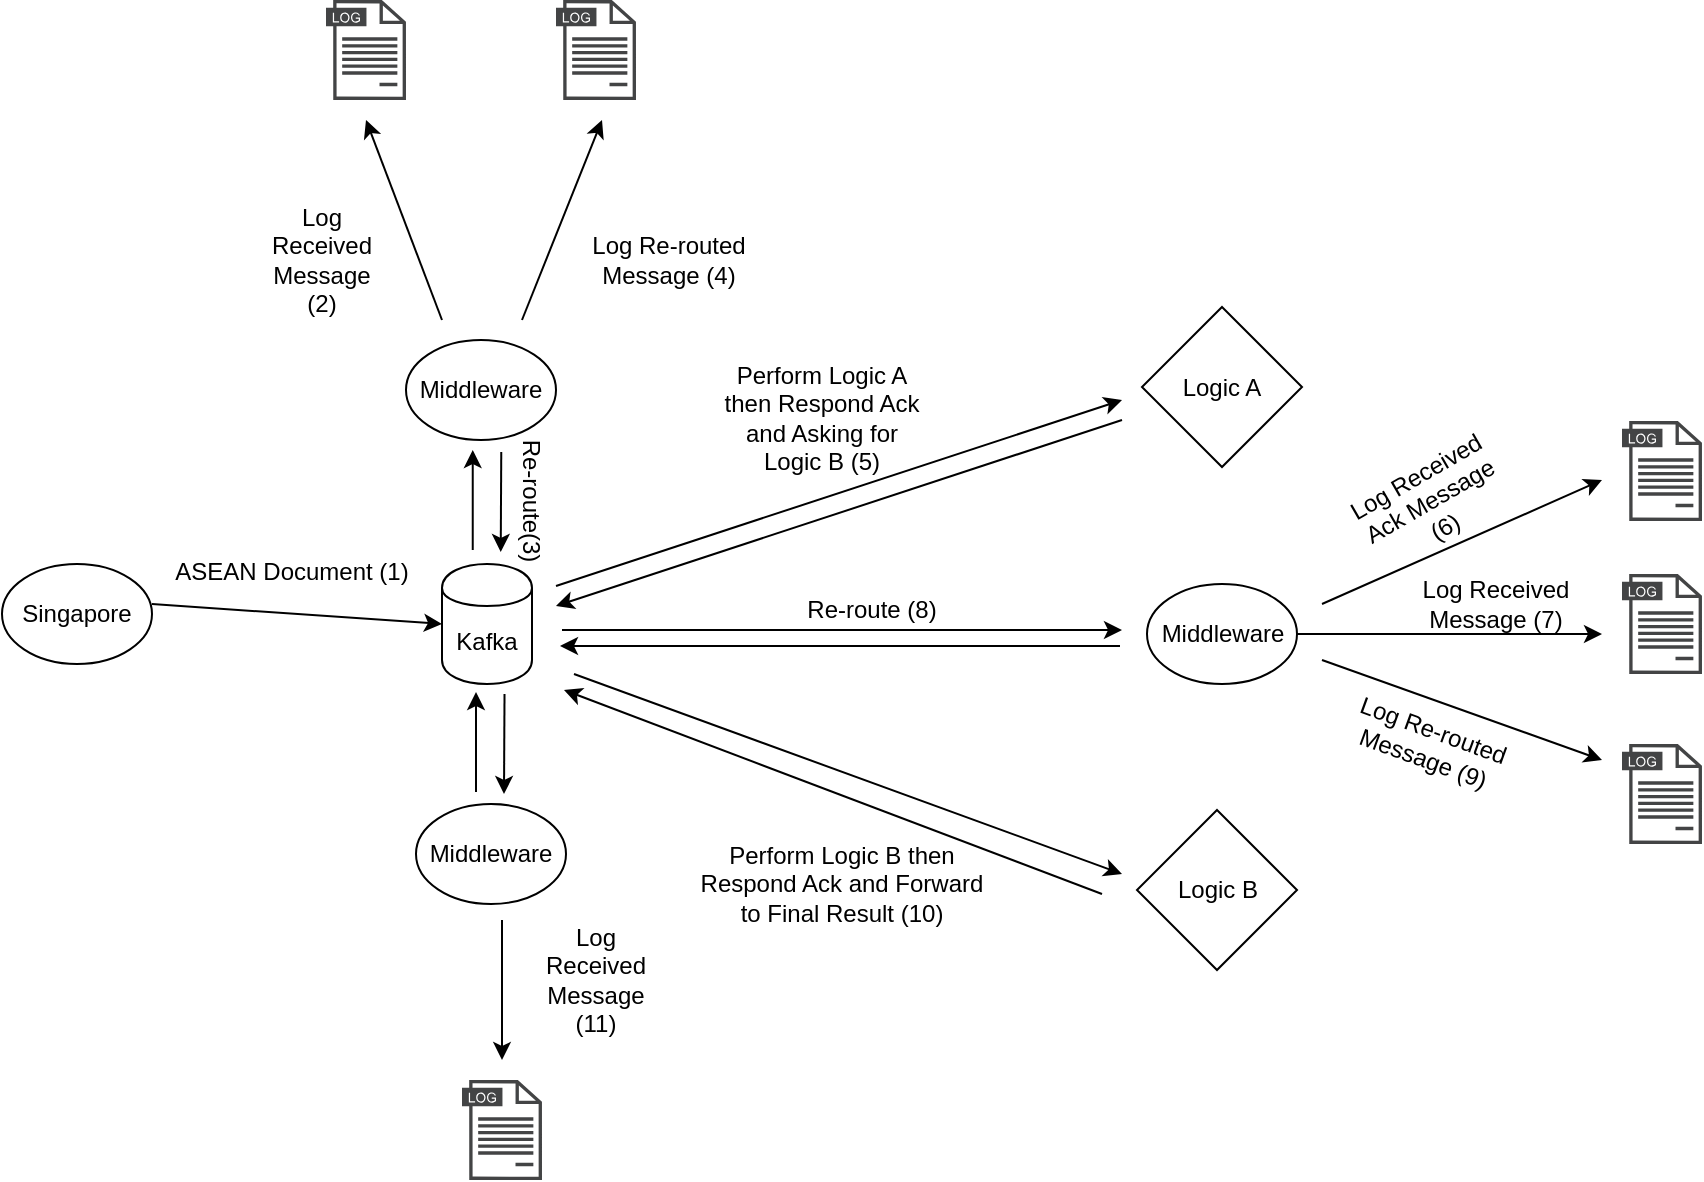 <mxfile version="12.7.0" type="github">
  <diagram id="ud5dwsq-WHYO-kZ8ieqZ" name="Page-1">
    <mxGraphModel dx="1102" dy="600" grid="1" gridSize="10" guides="1" tooltips="1" connect="1" arrows="1" fold="1" page="1" pageScale="1" pageWidth="850" pageHeight="1100" math="0" shadow="0">
      <root>
        <mxCell id="0"/>
        <mxCell id="1" parent="0"/>
        <mxCell id="AvYiiQ6W-mm4F2KZA3Gk-1" value="Singapore" style="ellipse;whiteSpace=wrap;html=1;" parent="1" vertex="1">
          <mxGeometry y="432" width="75" height="50" as="geometry"/>
        </mxCell>
        <mxCell id="AvYiiQ6W-mm4F2KZA3Gk-2" value="Kafka" style="shape=cylinder;whiteSpace=wrap;html=1;boundedLbl=1;backgroundOutline=1;" parent="1" vertex="1">
          <mxGeometry x="220" y="432" width="45" height="60" as="geometry"/>
        </mxCell>
        <mxCell id="EoUa6bi9F9HUDuzPVZg3-1" value="&lt;div&gt;Middleware&lt;/div&gt;" style="ellipse;whiteSpace=wrap;html=1;" parent="1" vertex="1">
          <mxGeometry x="202" y="320" width="75" height="50" as="geometry"/>
        </mxCell>
        <mxCell id="EoUa6bi9F9HUDuzPVZg3-5" value="" style="group" parent="1" vertex="1" connectable="0">
          <mxGeometry x="75" y="452" as="geometry"/>
        </mxCell>
        <mxCell id="EoUa6bi9F9HUDuzPVZg3-3" value="" style="endArrow=classic;html=1;entryX=0;entryY=0.5;entryDx=0;entryDy=0;" parent="EoUa6bi9F9HUDuzPVZg3-5" target="AvYiiQ6W-mm4F2KZA3Gk-2" edge="1">
          <mxGeometry width="50" height="50" relative="1" as="geometry">
            <mxPoint as="sourcePoint"/>
            <mxPoint x="50" y="-50" as="targetPoint"/>
          </mxGeometry>
        </mxCell>
        <mxCell id="EoUa6bi9F9HUDuzPVZg3-6" value="&lt;div&gt;Logic B&lt;br&gt;&lt;/div&gt;" style="rhombus;whiteSpace=wrap;html=1;" parent="1" vertex="1">
          <mxGeometry x="567.5" y="555" width="80" height="80" as="geometry"/>
        </mxCell>
        <mxCell id="EoUa6bi9F9HUDuzPVZg3-7" value="&lt;div&gt;Logic A&lt;br&gt;&lt;/div&gt;" style="rhombus;whiteSpace=wrap;html=1;" parent="1" vertex="1">
          <mxGeometry x="570" y="303.5" width="80" height="80" as="geometry"/>
        </mxCell>
        <mxCell id="EoUa6bi9F9HUDuzPVZg3-8" value="&lt;div&gt;Middleware&lt;/div&gt;" style="ellipse;whiteSpace=wrap;html=1;" parent="1" vertex="1">
          <mxGeometry x="207" y="552" width="75" height="50" as="geometry"/>
        </mxCell>
        <mxCell id="EoUa6bi9F9HUDuzPVZg3-28" value="" style="group" parent="1" vertex="1" connectable="0">
          <mxGeometry x="237" y="496" width="14.26" height="51" as="geometry"/>
        </mxCell>
        <mxCell id="EoUa6bi9F9HUDuzPVZg3-29" value="" style="endArrow=classic;html=1;" parent="EoUa6bi9F9HUDuzPVZg3-28" edge="1">
          <mxGeometry width="50" height="50" relative="1" as="geometry">
            <mxPoint y="50" as="sourcePoint"/>
            <mxPoint as="targetPoint"/>
          </mxGeometry>
        </mxCell>
        <mxCell id="EoUa6bi9F9HUDuzPVZg3-30" value="" style="endArrow=classic;html=1;" parent="EoUa6bi9F9HUDuzPVZg3-28" edge="1">
          <mxGeometry width="50" height="50" relative="1" as="geometry">
            <mxPoint x="14.26" y="1" as="sourcePoint"/>
            <mxPoint x="14" y="51" as="targetPoint"/>
          </mxGeometry>
        </mxCell>
        <mxCell id="ruUjRHsJ501W6WgbLQNv-4" value="" style="group" vertex="1" connectable="0" parent="1">
          <mxGeometry x="235.37" y="375" width="14.26" height="51" as="geometry"/>
        </mxCell>
        <mxCell id="ruUjRHsJ501W6WgbLQNv-5" value="" style="group" vertex="1" connectable="0" parent="ruUjRHsJ501W6WgbLQNv-4">
          <mxGeometry width="14.26" height="51" as="geometry"/>
        </mxCell>
        <mxCell id="ruUjRHsJ501W6WgbLQNv-6" value="" style="endArrow=classic;html=1;" edge="1" parent="ruUjRHsJ501W6WgbLQNv-5">
          <mxGeometry width="50" height="50" relative="1" as="geometry">
            <mxPoint y="50" as="sourcePoint"/>
            <mxPoint as="targetPoint"/>
          </mxGeometry>
        </mxCell>
        <mxCell id="ruUjRHsJ501W6WgbLQNv-7" value="" style="endArrow=classic;html=1;" edge="1" parent="ruUjRHsJ501W6WgbLQNv-5">
          <mxGeometry width="50" height="50" relative="1" as="geometry">
            <mxPoint x="14.26" y="1" as="sourcePoint"/>
            <mxPoint x="14" y="51" as="targetPoint"/>
          </mxGeometry>
        </mxCell>
        <mxCell id="ruUjRHsJ501W6WgbLQNv-17" value="&lt;div&gt;ASEAN Document (1)&lt;/div&gt;" style="text;html=1;strokeColor=none;fillColor=none;align=center;verticalAlign=middle;whiteSpace=wrap;rounded=0;" vertex="1" parent="1">
          <mxGeometry x="80" y="426" width="130" height="20" as="geometry"/>
        </mxCell>
        <mxCell id="ruUjRHsJ501W6WgbLQNv-18" value="Re-route(3)" style="text;html=1;strokeColor=none;fillColor=none;align=center;verticalAlign=middle;whiteSpace=wrap;rounded=0;rotation=90;" vertex="1" parent="1">
          <mxGeometry x="230" y="390.5" width="70" height="20" as="geometry"/>
        </mxCell>
        <mxCell id="ruUjRHsJ501W6WgbLQNv-23" value="" style="pointerEvents=1;shadow=0;dashed=0;html=1;strokeColor=none;fillColor=#434445;aspect=fixed;labelPosition=center;verticalLabelPosition=bottom;verticalAlign=top;align=center;outlineConnect=0;shape=mxgraph.vvd.log_files;" vertex="1" parent="1">
          <mxGeometry x="162" y="150" width="40" height="50" as="geometry"/>
        </mxCell>
        <mxCell id="ruUjRHsJ501W6WgbLQNv-24" value="" style="pointerEvents=1;shadow=0;dashed=0;html=1;strokeColor=none;fillColor=#434445;aspect=fixed;labelPosition=center;verticalLabelPosition=bottom;verticalAlign=top;align=center;outlineConnect=0;shape=mxgraph.vvd.log_files;" vertex="1" parent="1">
          <mxGeometry x="277" y="150" width="40" height="50" as="geometry"/>
        </mxCell>
        <mxCell id="ruUjRHsJ501W6WgbLQNv-25" value="" style="endArrow=classic;html=1;" edge="1" parent="1">
          <mxGeometry width="50" height="50" relative="1" as="geometry">
            <mxPoint x="220" y="310" as="sourcePoint"/>
            <mxPoint x="182" y="210" as="targetPoint"/>
          </mxGeometry>
        </mxCell>
        <mxCell id="ruUjRHsJ501W6WgbLQNv-26" value="" style="endArrow=classic;html=1;" edge="1" parent="1">
          <mxGeometry width="50" height="50" relative="1" as="geometry">
            <mxPoint x="260" y="310" as="sourcePoint"/>
            <mxPoint x="300" y="210" as="targetPoint"/>
          </mxGeometry>
        </mxCell>
        <mxCell id="ruUjRHsJ501W6WgbLQNv-15" value="" style="endArrow=classic;html=1;" edge="1" parent="1">
          <mxGeometry width="50" height="50" relative="1" as="geometry">
            <mxPoint x="286" y="487" as="sourcePoint"/>
            <mxPoint x="560" y="587" as="targetPoint"/>
          </mxGeometry>
        </mxCell>
        <mxCell id="ruUjRHsJ501W6WgbLQNv-16" value="" style="endArrow=classic;html=1;" edge="1" parent="1">
          <mxGeometry width="50" height="50" relative="1" as="geometry">
            <mxPoint x="550" y="597" as="sourcePoint"/>
            <mxPoint x="281" y="495" as="targetPoint"/>
          </mxGeometry>
        </mxCell>
        <mxCell id="ruUjRHsJ501W6WgbLQNv-8" value="" style="endArrow=classic;html=1;" edge="1" parent="1">
          <mxGeometry width="50" height="50" relative="1" as="geometry">
            <mxPoint x="277" y="443" as="sourcePoint"/>
            <mxPoint x="560" y="350" as="targetPoint"/>
          </mxGeometry>
        </mxCell>
        <mxCell id="ruUjRHsJ501W6WgbLQNv-9" value="" style="endArrow=classic;html=1;" edge="1" parent="1">
          <mxGeometry width="50" height="50" relative="1" as="geometry">
            <mxPoint x="560" y="360" as="sourcePoint"/>
            <mxPoint x="277" y="453" as="targetPoint"/>
          </mxGeometry>
        </mxCell>
        <mxCell id="ruUjRHsJ501W6WgbLQNv-56" value="" style="edgeStyle=orthogonalEdgeStyle;rounded=0;orthogonalLoop=1;jettySize=auto;html=1;" edge="1" parent="1" source="ruUjRHsJ501W6WgbLQNv-27">
          <mxGeometry relative="1" as="geometry">
            <mxPoint x="800" y="467" as="targetPoint"/>
          </mxGeometry>
        </mxCell>
        <mxCell id="ruUjRHsJ501W6WgbLQNv-27" value="&lt;div&gt;Middleware&lt;/div&gt;" style="ellipse;whiteSpace=wrap;html=1;" vertex="1" parent="1">
          <mxGeometry x="572.5" y="442" width="75" height="50" as="geometry"/>
        </mxCell>
        <mxCell id="ruUjRHsJ501W6WgbLQNv-31" value="Re-route (8)" style="text;html=1;strokeColor=none;fillColor=none;align=center;verticalAlign=middle;whiteSpace=wrap;rounded=0;rotation=0;" vertex="1" parent="1">
          <mxGeometry x="400" y="445" width="70" height="20" as="geometry"/>
        </mxCell>
        <mxCell id="ruUjRHsJ501W6WgbLQNv-32" value="" style="group" vertex="1" connectable="0" parent="1">
          <mxGeometry x="279" y="465" width="281" height="8" as="geometry"/>
        </mxCell>
        <mxCell id="ruUjRHsJ501W6WgbLQNv-28" value="" style="endArrow=classic;html=1;" edge="1" parent="ruUjRHsJ501W6WgbLQNv-32">
          <mxGeometry width="50" height="50" relative="1" as="geometry">
            <mxPoint x="1" as="sourcePoint"/>
            <mxPoint x="281" as="targetPoint"/>
          </mxGeometry>
        </mxCell>
        <mxCell id="ruUjRHsJ501W6WgbLQNv-30" value="" style="endArrow=classic;html=1;" edge="1" parent="ruUjRHsJ501W6WgbLQNv-32">
          <mxGeometry width="50" height="50" relative="1" as="geometry">
            <mxPoint x="280" y="8" as="sourcePoint"/>
            <mxPoint y="8" as="targetPoint"/>
          </mxGeometry>
        </mxCell>
        <mxCell id="ruUjRHsJ501W6WgbLQNv-33" value="" style="pointerEvents=1;shadow=0;dashed=0;html=1;strokeColor=none;fillColor=#434445;aspect=fixed;labelPosition=center;verticalLabelPosition=bottom;verticalAlign=top;align=center;outlineConnect=0;shape=mxgraph.vvd.log_files;" vertex="1" parent="1">
          <mxGeometry x="810" y="360.5" width="40" height="50" as="geometry"/>
        </mxCell>
        <mxCell id="ruUjRHsJ501W6WgbLQNv-34" value="" style="pointerEvents=1;shadow=0;dashed=0;html=1;strokeColor=none;fillColor=#434445;aspect=fixed;labelPosition=center;verticalLabelPosition=bottom;verticalAlign=top;align=center;outlineConnect=0;shape=mxgraph.vvd.log_files;" vertex="1" parent="1">
          <mxGeometry x="810" y="522" width="40" height="50" as="geometry"/>
        </mxCell>
        <mxCell id="ruUjRHsJ501W6WgbLQNv-35" value="" style="endArrow=classic;html=1;" edge="1" parent="1">
          <mxGeometry width="50" height="50" relative="1" as="geometry">
            <mxPoint x="660" y="452" as="sourcePoint"/>
            <mxPoint x="800" y="390" as="targetPoint"/>
          </mxGeometry>
        </mxCell>
        <mxCell id="ruUjRHsJ501W6WgbLQNv-36" value="" style="endArrow=classic;html=1;" edge="1" parent="1">
          <mxGeometry width="50" height="50" relative="1" as="geometry">
            <mxPoint x="660" y="480" as="sourcePoint"/>
            <mxPoint x="800" y="530" as="targetPoint"/>
          </mxGeometry>
        </mxCell>
        <mxCell id="ruUjRHsJ501W6WgbLQNv-43" value="&lt;div&gt;Log Received Message (2)&lt;br&gt;&lt;/div&gt;" style="text;html=1;strokeColor=none;fillColor=none;align=center;verticalAlign=middle;whiteSpace=wrap;rounded=0;" vertex="1" parent="1">
          <mxGeometry x="140" y="270" width="40" height="20" as="geometry"/>
        </mxCell>
        <mxCell id="ruUjRHsJ501W6WgbLQNv-45" value="Log Re-routed Message (4)" style="text;html=1;strokeColor=none;fillColor=none;align=center;verticalAlign=middle;whiteSpace=wrap;rounded=0;" vertex="1" parent="1">
          <mxGeometry x="282" y="270" width="103" height="20" as="geometry"/>
        </mxCell>
        <mxCell id="ruUjRHsJ501W6WgbLQNv-46" value="Perform Logic A then Respond Ack and Asking for Logic B (5)" style="text;html=1;strokeColor=none;fillColor=none;align=center;verticalAlign=middle;whiteSpace=wrap;rounded=0;" vertex="1" parent="1">
          <mxGeometry x="360" y="336.5" width="100" height="45" as="geometry"/>
        </mxCell>
        <mxCell id="ruUjRHsJ501W6WgbLQNv-47" value="&lt;div&gt;Log Received Ack Message (6)&lt;br&gt;&lt;/div&gt;" style="text;html=1;strokeColor=none;fillColor=none;align=center;verticalAlign=middle;whiteSpace=wrap;rounded=0;rotation=-30;" vertex="1" parent="1">
          <mxGeometry x="668.5" y="390.5" width="90" height="20" as="geometry"/>
        </mxCell>
        <mxCell id="ruUjRHsJ501W6WgbLQNv-57" value="&lt;div&gt;Log Received Message (7)&lt;br&gt;&lt;/div&gt;" style="text;html=1;strokeColor=none;fillColor=none;align=center;verticalAlign=middle;whiteSpace=wrap;rounded=0;" vertex="1" parent="1">
          <mxGeometry x="707" y="442" width="80" height="20" as="geometry"/>
        </mxCell>
        <mxCell id="ruUjRHsJ501W6WgbLQNv-48" value="Log Re-routed Message (9)" style="text;html=1;strokeColor=none;fillColor=none;align=center;verticalAlign=middle;whiteSpace=wrap;rounded=0;rotation=20;" vertex="1" parent="1">
          <mxGeometry x="662" y="511.5" width="103" height="20" as="geometry"/>
        </mxCell>
        <mxCell id="ruUjRHsJ501W6WgbLQNv-49" value="Perform Logic B then Respond Ack and Forward to Final Result (10)" style="text;html=1;strokeColor=none;fillColor=none;align=center;verticalAlign=middle;whiteSpace=wrap;rounded=0;" vertex="1" parent="1">
          <mxGeometry x="344.75" y="582" width="149.5" height="20" as="geometry"/>
        </mxCell>
        <mxCell id="ruUjRHsJ501W6WgbLQNv-50" value="" style="pointerEvents=1;shadow=0;dashed=0;html=1;strokeColor=none;fillColor=#434445;aspect=fixed;labelPosition=center;verticalLabelPosition=bottom;verticalAlign=top;align=center;outlineConnect=0;shape=mxgraph.vvd.log_files;" vertex="1" parent="1">
          <mxGeometry x="230" y="690" width="40" height="50" as="geometry"/>
        </mxCell>
        <mxCell id="ruUjRHsJ501W6WgbLQNv-51" value="&lt;div&gt;Log Received Message (11)&lt;br&gt;&lt;/div&gt;" style="text;html=1;strokeColor=none;fillColor=none;align=center;verticalAlign=middle;whiteSpace=wrap;rounded=0;" vertex="1" parent="1">
          <mxGeometry x="277" y="630" width="40" height="20" as="geometry"/>
        </mxCell>
        <mxCell id="ruUjRHsJ501W6WgbLQNv-52" value="" style="endArrow=classic;html=1;" edge="1" parent="1">
          <mxGeometry width="50" height="50" relative="1" as="geometry">
            <mxPoint x="250" y="610" as="sourcePoint"/>
            <mxPoint x="250" y="680" as="targetPoint"/>
          </mxGeometry>
        </mxCell>
        <mxCell id="ruUjRHsJ501W6WgbLQNv-54" value="" style="pointerEvents=1;shadow=0;dashed=0;html=1;strokeColor=none;fillColor=#434445;aspect=fixed;labelPosition=center;verticalLabelPosition=bottom;verticalAlign=top;align=center;outlineConnect=0;shape=mxgraph.vvd.log_files;" vertex="1" parent="1">
          <mxGeometry x="810" y="437" width="40" height="50" as="geometry"/>
        </mxCell>
      </root>
    </mxGraphModel>
  </diagram>
</mxfile>
